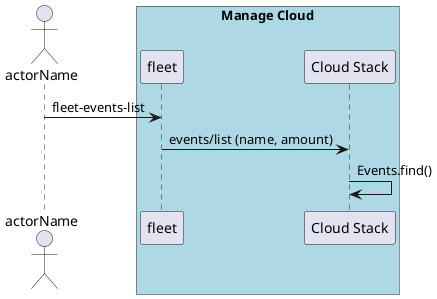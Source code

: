 @startuml
Actor "actorName" as A

box "Manage Cloud" #lightblue
participant "fleet" as S
A -> S : fleet-events-list
participant "Cloud Stack" as CS
S -> CS : events/list (name, amount)
CS -> CS : Events.find()
end box
@enduml
